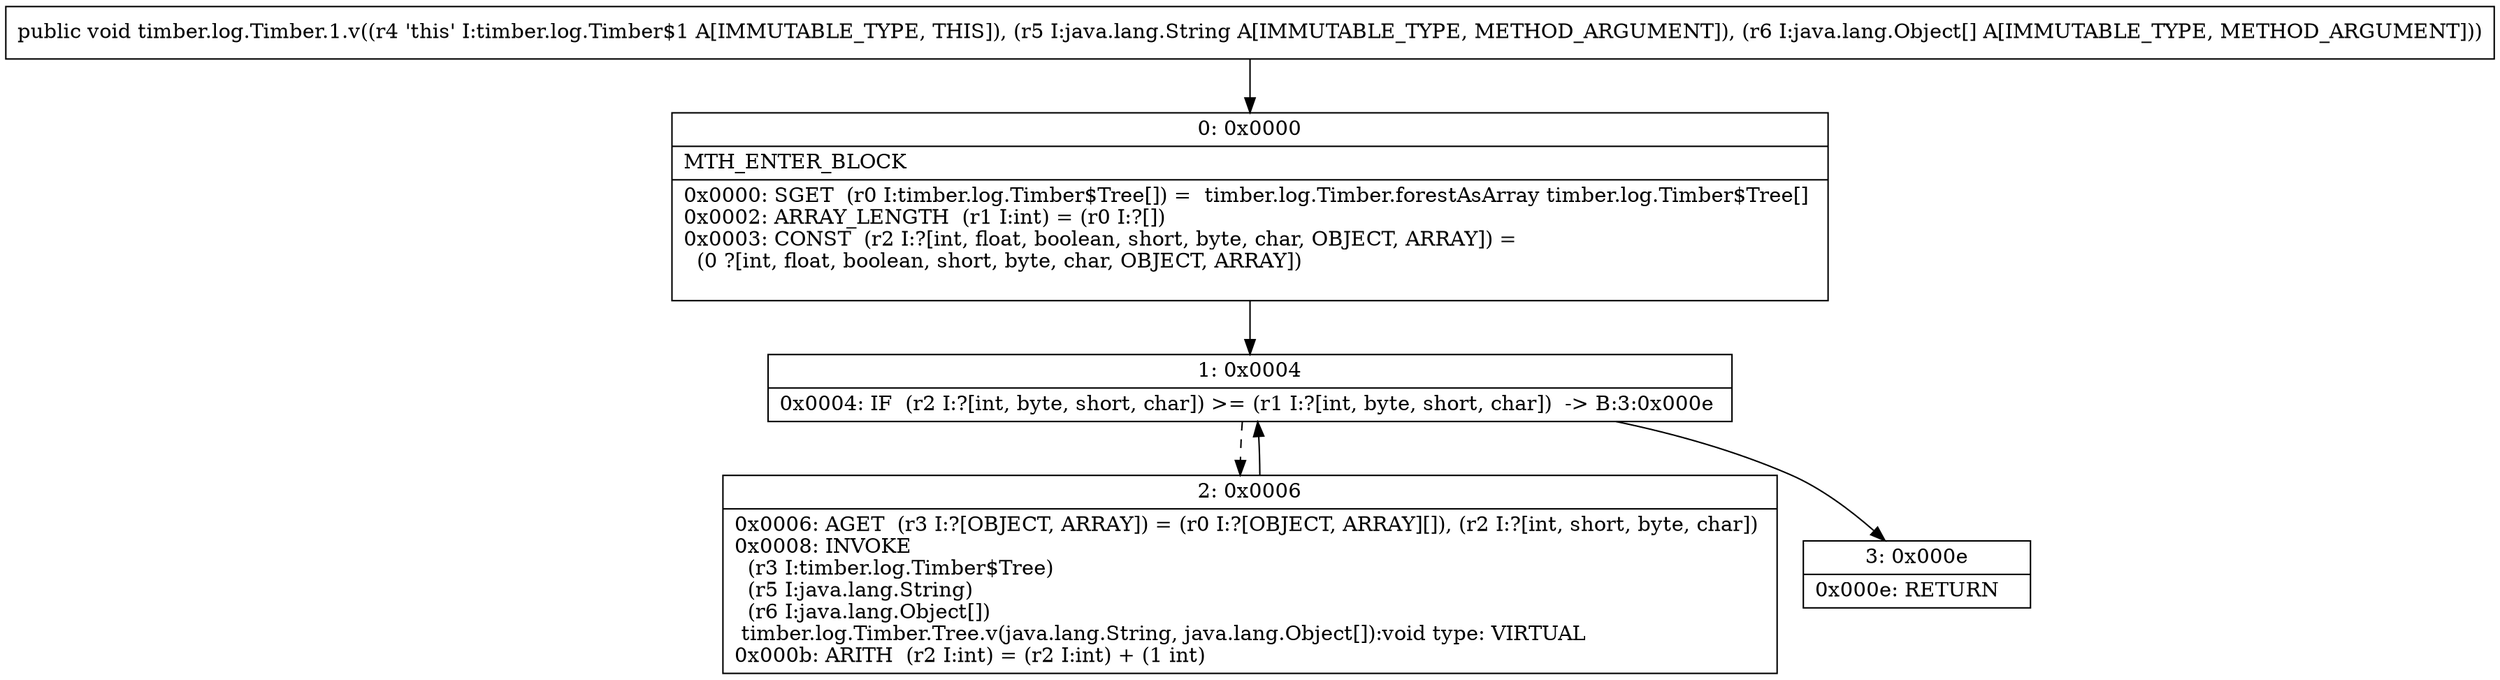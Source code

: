 digraph "CFG fortimber.log.Timber.1.v(Ljava\/lang\/String;[Ljava\/lang\/Object;)V" {
Node_0 [shape=record,label="{0\:\ 0x0000|MTH_ENTER_BLOCK\l|0x0000: SGET  (r0 I:timber.log.Timber$Tree[]) =  timber.log.Timber.forestAsArray timber.log.Timber$Tree[] \l0x0002: ARRAY_LENGTH  (r1 I:int) = (r0 I:?[]) \l0x0003: CONST  (r2 I:?[int, float, boolean, short, byte, char, OBJECT, ARRAY]) = \l  (0 ?[int, float, boolean, short, byte, char, OBJECT, ARRAY])\l \l}"];
Node_1 [shape=record,label="{1\:\ 0x0004|0x0004: IF  (r2 I:?[int, byte, short, char]) \>= (r1 I:?[int, byte, short, char])  \-\> B:3:0x000e \l}"];
Node_2 [shape=record,label="{2\:\ 0x0006|0x0006: AGET  (r3 I:?[OBJECT, ARRAY]) = (r0 I:?[OBJECT, ARRAY][]), (r2 I:?[int, short, byte, char]) \l0x0008: INVOKE  \l  (r3 I:timber.log.Timber$Tree)\l  (r5 I:java.lang.String)\l  (r6 I:java.lang.Object[])\l timber.log.Timber.Tree.v(java.lang.String, java.lang.Object[]):void type: VIRTUAL \l0x000b: ARITH  (r2 I:int) = (r2 I:int) + (1 int) \l}"];
Node_3 [shape=record,label="{3\:\ 0x000e|0x000e: RETURN   \l}"];
MethodNode[shape=record,label="{public void timber.log.Timber.1.v((r4 'this' I:timber.log.Timber$1 A[IMMUTABLE_TYPE, THIS]), (r5 I:java.lang.String A[IMMUTABLE_TYPE, METHOD_ARGUMENT]), (r6 I:java.lang.Object[] A[IMMUTABLE_TYPE, METHOD_ARGUMENT])) }"];
MethodNode -> Node_0;
Node_0 -> Node_1;
Node_1 -> Node_2[style=dashed];
Node_1 -> Node_3;
Node_2 -> Node_1;
}

